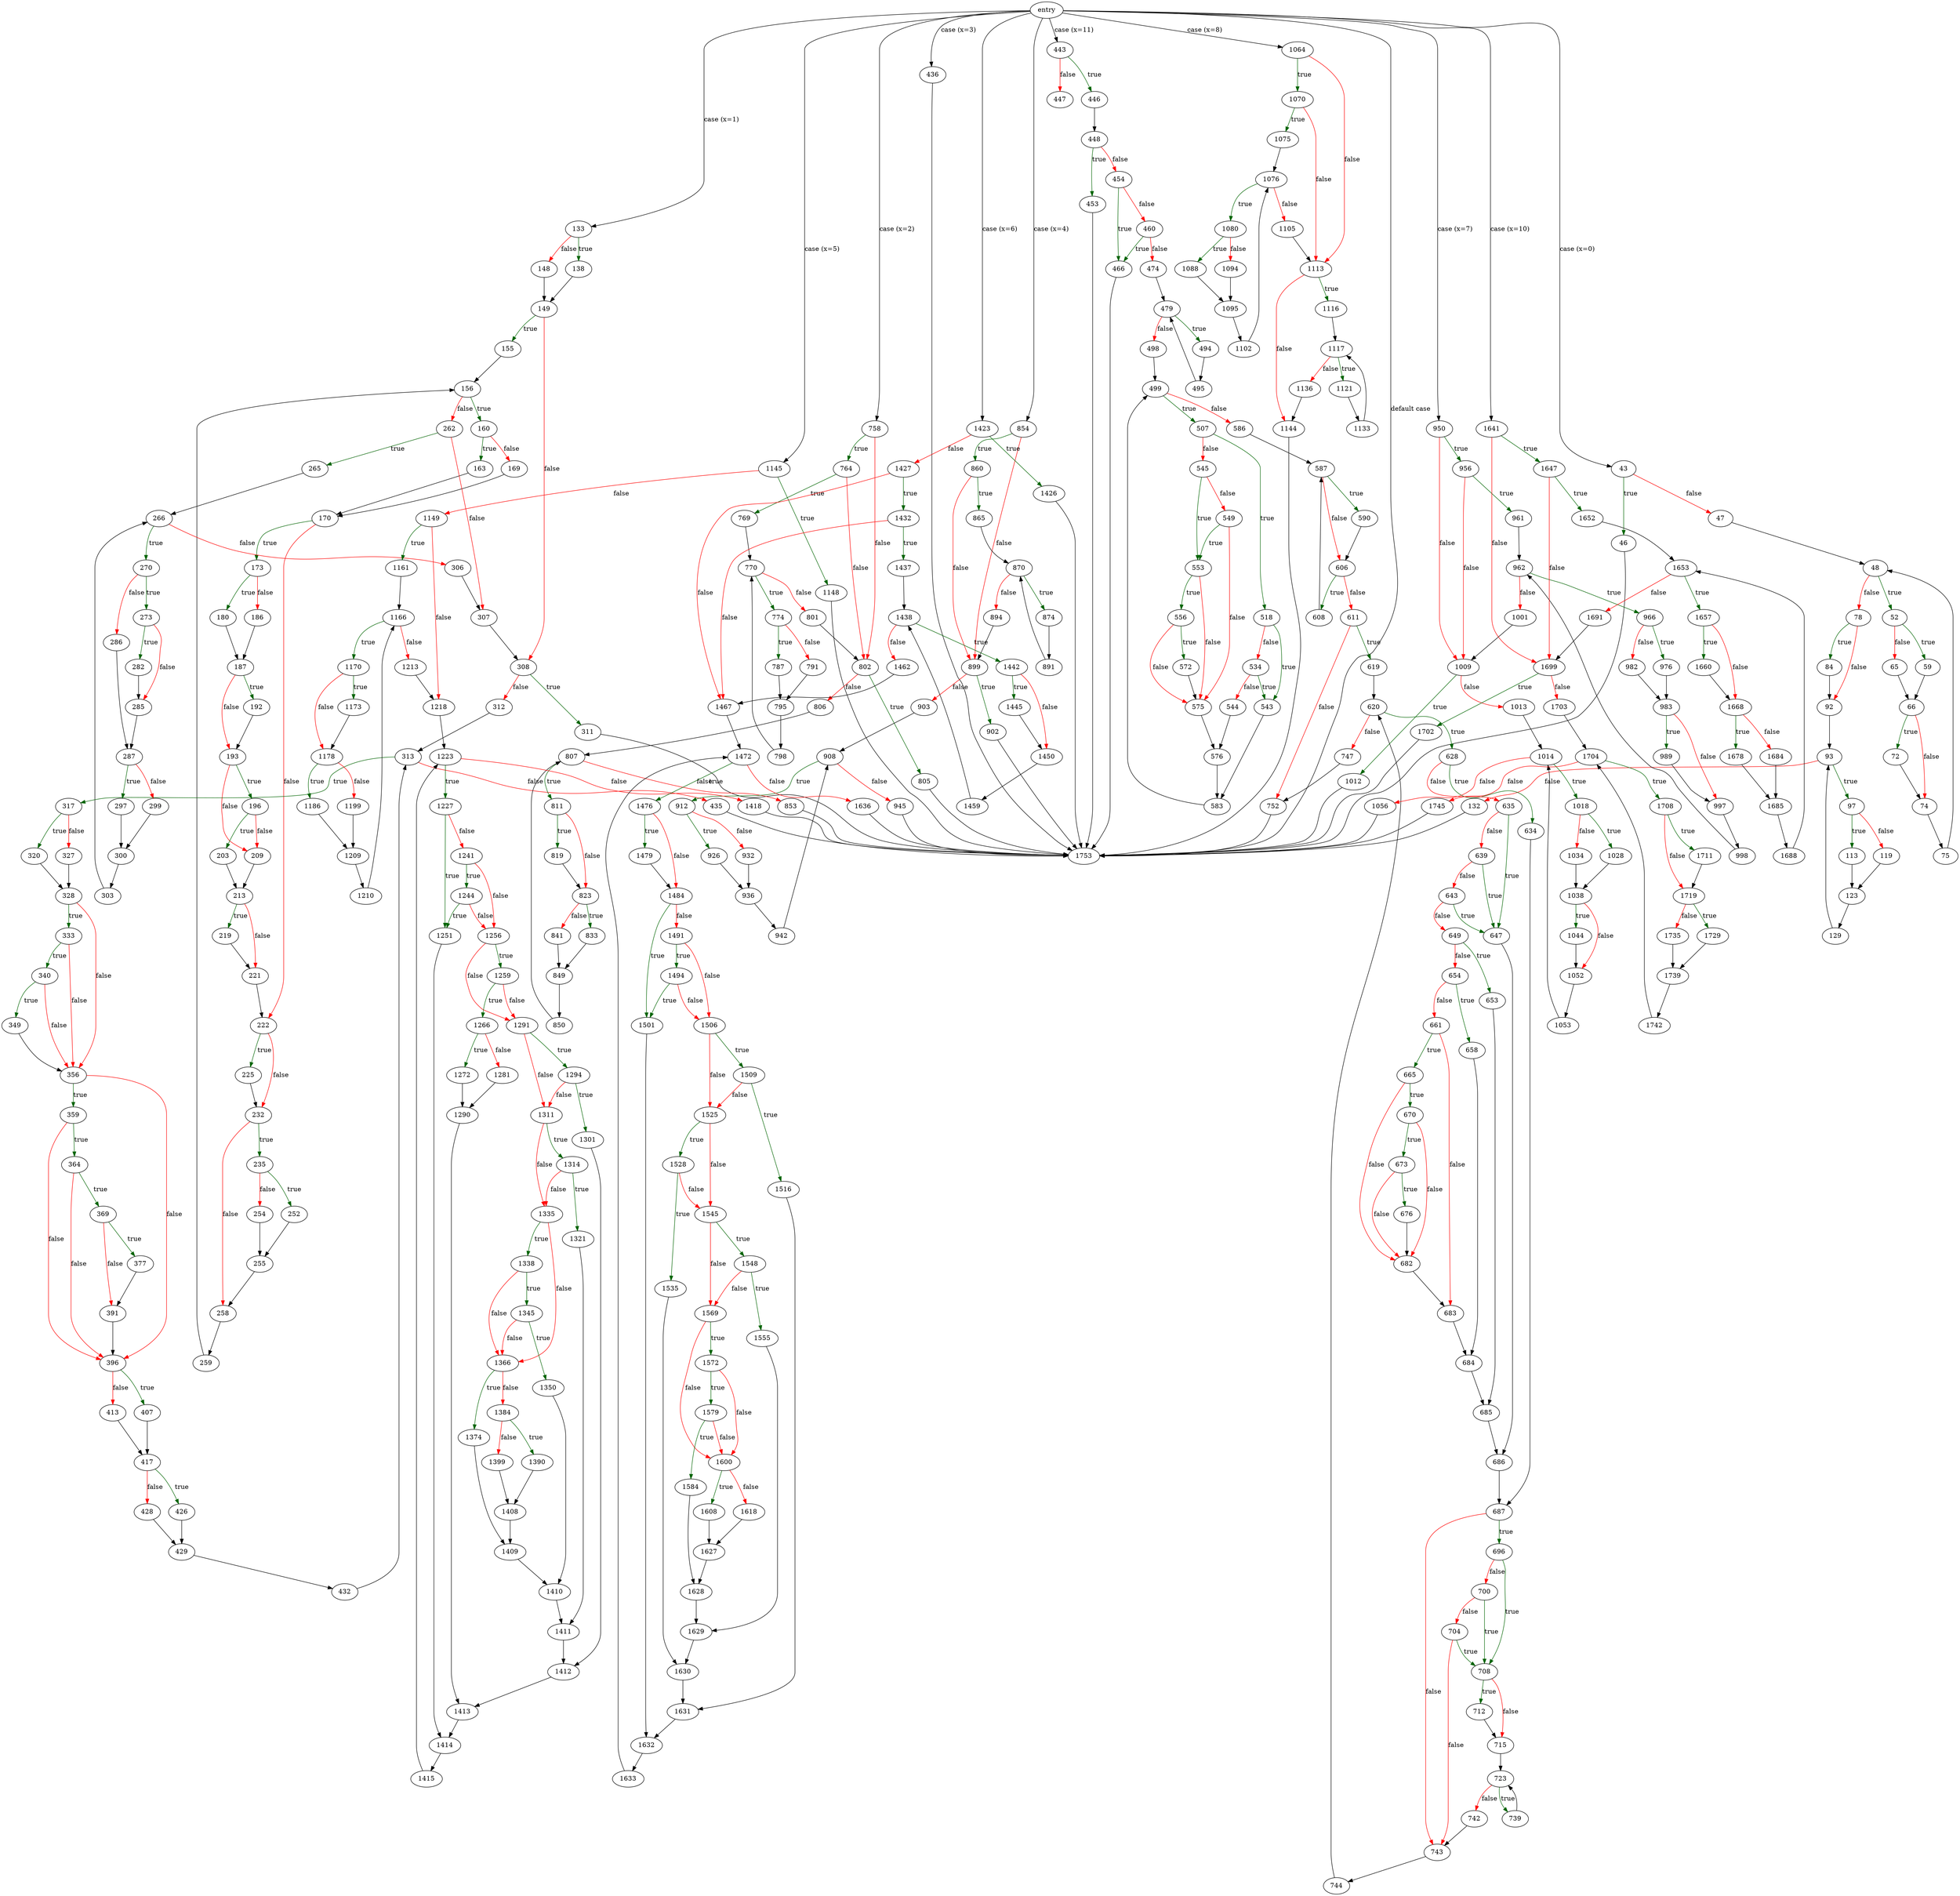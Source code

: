 digraph "shell_callback" {
	// Node definitions.
	5 [label=entry];
	43;
	46;
	47;
	48;
	52;
	59;
	65;
	66;
	72;
	74;
	75;
	78;
	84;
	92;
	93;
	97;
	113;
	119;
	123;
	129;
	132;
	133;
	138;
	148;
	149;
	155;
	156;
	160;
	163;
	169;
	170;
	173;
	180;
	186;
	187;
	192;
	193;
	196;
	203;
	209;
	213;
	219;
	221;
	222;
	225;
	232;
	235;
	252;
	254;
	255;
	258;
	259;
	262;
	265;
	266;
	270;
	273;
	282;
	285;
	286;
	287;
	297;
	299;
	300;
	303;
	306;
	307;
	308;
	311;
	312;
	313;
	317;
	320;
	327;
	328;
	333;
	340;
	349;
	356;
	359;
	364;
	369;
	377;
	391;
	396;
	407;
	413;
	417;
	426;
	428;
	429;
	432;
	435;
	436;
	443;
	446;
	447;
	448;
	453;
	454;
	460;
	466;
	474;
	479;
	494;
	495;
	498;
	499;
	507;
	518;
	534;
	543;
	544;
	545;
	549;
	553;
	556;
	572;
	575;
	576;
	583;
	586;
	587;
	590;
	606;
	608;
	611;
	619;
	620;
	628;
	634;
	635;
	639;
	643;
	647;
	649;
	653;
	654;
	658;
	661;
	665;
	670;
	673;
	676;
	682;
	683;
	684;
	685;
	686;
	687;
	696;
	700;
	704;
	708;
	712;
	715;
	723;
	739;
	742;
	743;
	744;
	747;
	752;
	758;
	764;
	769;
	770;
	774;
	787;
	791;
	795;
	798;
	801;
	802;
	805;
	806;
	807;
	811;
	819;
	823;
	833;
	841;
	849;
	850;
	853;
	854;
	860;
	865;
	870;
	874;
	891;
	894;
	899;
	902;
	903;
	908;
	912;
	926;
	932;
	936;
	942;
	945;
	950;
	956;
	961;
	962;
	966;
	976;
	982;
	983;
	989;
	997;
	998;
	1001;
	1009;
	1012;
	1013;
	1014;
	1018;
	1028;
	1034;
	1038;
	1044;
	1052;
	1053;
	1056;
	1064;
	1070;
	1075;
	1076;
	1080;
	1088;
	1094;
	1095;
	1102;
	1105;
	1113;
	1116;
	1117;
	1121;
	1133;
	1136;
	1144;
	1145;
	1148;
	1149;
	1161;
	1166;
	1170;
	1173;
	1178;
	1186;
	1199;
	1209;
	1210;
	1213;
	1218;
	1223;
	1227;
	1241;
	1244;
	1251;
	1256;
	1259;
	1266;
	1272;
	1281;
	1290;
	1291;
	1294;
	1301;
	1311;
	1314;
	1321;
	1335;
	1338;
	1345;
	1350;
	1366;
	1374;
	1384;
	1390;
	1399;
	1408;
	1409;
	1410;
	1411;
	1412;
	1413;
	1414;
	1415;
	1418;
	1423;
	1426;
	1427;
	1432;
	1437;
	1438;
	1442;
	1445;
	1450;
	1459;
	1462;
	1467;
	1472;
	1476;
	1479;
	1484;
	1491;
	1494;
	1501;
	1506;
	1509;
	1516;
	1525;
	1528;
	1535;
	1545;
	1548;
	1555;
	1569;
	1572;
	1579;
	1584;
	1600;
	1608;
	1618;
	1627;
	1628;
	1629;
	1630;
	1631;
	1632;
	1633;
	1636;
	1641;
	1647;
	1652;
	1653;
	1657;
	1660;
	1668;
	1678;
	1684;
	1685;
	1688;
	1691;
	1699;
	1702;
	1703;
	1704;
	1708;
	1711;
	1719;
	1729;
	1735;
	1739;
	1742;
	1745;
	1753;

	// Edge definitions.
	5 -> 43 [label="case (x=0)"];
	5 -> 133 [label="case (x=1)"];
	5 -> 436 [label="case (x=3)"];
	5 -> 443 [label="case (x=11)"];
	5 -> 758 [label="case (x=2)"];
	5 -> 854 [label="case (x=4)"];
	5 -> 950 [label="case (x=7)"];
	5 -> 1064 [label="case (x=8)"];
	5 -> 1145 [label="case (x=5)"];
	5 -> 1423 [label="case (x=6)"];
	5 -> 1641 [label="case (x=10)"];
	5 -> 1753 [label="default case"];
	43 -> 46 [
		color=darkgreen
		label=true
	];
	43 -> 47 [
		color=red
		label=false
	];
	46 -> 1753;
	47 -> 48;
	48 -> 52 [
		color=darkgreen
		label=true
	];
	48 -> 78 [
		color=red
		label=false
	];
	52 -> 59 [
		color=darkgreen
		label=true
	];
	52 -> 65 [
		color=red
		label=false
	];
	59 -> 66;
	65 -> 66;
	66 -> 72 [
		color=darkgreen
		label=true
	];
	66 -> 74 [
		color=red
		label=false
	];
	72 -> 74;
	74 -> 75;
	75 -> 48;
	78 -> 84 [
		color=darkgreen
		label=true
	];
	78 -> 92 [
		color=red
		label=false
	];
	84 -> 92;
	92 -> 93;
	93 -> 97 [
		color=darkgreen
		label=true
	];
	93 -> 132 [
		color=red
		label=false
	];
	97 -> 113 [
		color=darkgreen
		label=true
	];
	97 -> 119 [
		color=red
		label=false
	];
	113 -> 123;
	119 -> 123;
	123 -> 129;
	129 -> 93;
	132 -> 1753;
	133 -> 138 [
		color=darkgreen
		label=true
	];
	133 -> 148 [
		color=red
		label=false
	];
	138 -> 149;
	148 -> 149;
	149 -> 155 [
		color=darkgreen
		label=true
	];
	149 -> 308 [
		color=red
		label=false
	];
	155 -> 156;
	156 -> 160 [
		color=darkgreen
		label=true
	];
	156 -> 262 [
		color=red
		label=false
	];
	160 -> 163 [
		color=darkgreen
		label=true
	];
	160 -> 169 [
		color=red
		label=false
	];
	163 -> 170;
	169 -> 170;
	170 -> 173 [
		color=darkgreen
		label=true
	];
	170 -> 222 [
		color=red
		label=false
	];
	173 -> 180 [
		color=darkgreen
		label=true
	];
	173 -> 186 [
		color=red
		label=false
	];
	180 -> 187;
	186 -> 187;
	187 -> 192 [
		color=darkgreen
		label=true
	];
	187 -> 193 [
		color=red
		label=false
	];
	192 -> 193;
	193 -> 196 [
		color=darkgreen
		label=true
	];
	193 -> 209 [
		color=red
		label=false
	];
	196 -> 203 [
		color=darkgreen
		label=true
	];
	196 -> 209 [
		color=red
		label=false
	];
	203 -> 213;
	209 -> 213;
	213 -> 219 [
		color=darkgreen
		label=true
	];
	213 -> 221 [
		color=red
		label=false
	];
	219 -> 221;
	221 -> 222;
	222 -> 225 [
		color=darkgreen
		label=true
	];
	222 -> 232 [
		color=red
		label=false
	];
	225 -> 232;
	232 -> 235 [
		color=darkgreen
		label=true
	];
	232 -> 258 [
		color=red
		label=false
	];
	235 -> 252 [
		color=darkgreen
		label=true
	];
	235 -> 254 [
		color=red
		label=false
	];
	252 -> 255;
	254 -> 255;
	255 -> 258;
	258 -> 259;
	259 -> 156;
	262 -> 265 [
		color=darkgreen
		label=true
	];
	262 -> 307 [
		color=red
		label=false
	];
	265 -> 266;
	266 -> 270 [
		color=darkgreen
		label=true
	];
	266 -> 306 [
		color=red
		label=false
	];
	270 -> 273 [
		color=darkgreen
		label=true
	];
	270 -> 286 [
		color=red
		label=false
	];
	273 -> 282 [
		color=darkgreen
		label=true
	];
	273 -> 285 [
		color=red
		label=false
	];
	282 -> 285;
	285 -> 287;
	286 -> 287;
	287 -> 297 [
		color=darkgreen
		label=true
	];
	287 -> 299 [
		color=red
		label=false
	];
	297 -> 300;
	299 -> 300;
	300 -> 303;
	303 -> 266;
	306 -> 307;
	307 -> 308;
	308 -> 311 [
		color=darkgreen
		label=true
	];
	308 -> 312 [
		color=red
		label=false
	];
	311 -> 1753;
	312 -> 313;
	313 -> 317 [
		color=darkgreen
		label=true
	];
	313 -> 435 [
		color=red
		label=false
	];
	317 -> 320 [
		color=darkgreen
		label=true
	];
	317 -> 327 [
		color=red
		label=false
	];
	320 -> 328;
	327 -> 328;
	328 -> 333 [
		color=darkgreen
		label=true
	];
	328 -> 356 [
		color=red
		label=false
	];
	333 -> 340 [
		color=darkgreen
		label=true
	];
	333 -> 356 [
		color=red
		label=false
	];
	340 -> 349 [
		color=darkgreen
		label=true
	];
	340 -> 356 [
		color=red
		label=false
	];
	349 -> 356;
	356 -> 359 [
		color=darkgreen
		label=true
	];
	356 -> 396 [
		color=red
		label=false
	];
	359 -> 364 [
		color=darkgreen
		label=true
	];
	359 -> 396 [
		color=red
		label=false
	];
	364 -> 369 [
		color=darkgreen
		label=true
	];
	364 -> 396 [
		color=red
		label=false
	];
	369 -> 377 [
		color=darkgreen
		label=true
	];
	369 -> 391 [
		color=red
		label=false
	];
	377 -> 391;
	391 -> 396;
	396 -> 407 [
		color=darkgreen
		label=true
	];
	396 -> 413 [
		color=red
		label=false
	];
	407 -> 417;
	413 -> 417;
	417 -> 426 [
		color=darkgreen
		label=true
	];
	417 -> 428 [
		color=red
		label=false
	];
	426 -> 429;
	428 -> 429;
	429 -> 432;
	432 -> 313;
	435 -> 1753;
	436 -> 1753;
	443 -> 446 [
		color=darkgreen
		label=true
	];
	443 -> 447 [
		color=red
		label=false
	];
	446 -> 448;
	448 -> 453 [
		color=darkgreen
		label=true
	];
	448 -> 454 [
		color=red
		label=false
	];
	453 -> 1753;
	454 -> 460 [
		color=red
		label=false
	];
	454 -> 466 [
		color=darkgreen
		label=true
	];
	460 -> 466 [
		color=darkgreen
		label=true
	];
	460 -> 474 [
		color=red
		label=false
	];
	466 -> 1753;
	474 -> 479;
	479 -> 494 [
		color=darkgreen
		label=true
	];
	479 -> 498 [
		color=red
		label=false
	];
	494 -> 495;
	495 -> 479;
	498 -> 499;
	499 -> 507 [
		color=darkgreen
		label=true
	];
	499 -> 586 [
		color=red
		label=false
	];
	507 -> 518 [
		color=darkgreen
		label=true
	];
	507 -> 545 [
		color=red
		label=false
	];
	518 -> 534 [
		color=red
		label=false
	];
	518 -> 543 [
		color=darkgreen
		label=true
	];
	534 -> 543 [
		color=darkgreen
		label=true
	];
	534 -> 544 [
		color=red
		label=false
	];
	543 -> 583;
	544 -> 576;
	545 -> 549 [
		color=red
		label=false
	];
	545 -> 553 [
		color=darkgreen
		label=true
	];
	549 -> 553 [
		color=darkgreen
		label=true
	];
	549 -> 575 [
		color=red
		label=false
	];
	553 -> 556 [
		color=darkgreen
		label=true
	];
	553 -> 575 [
		color=red
		label=false
	];
	556 -> 572 [
		color=darkgreen
		label=true
	];
	556 -> 575 [
		color=red
		label=false
	];
	572 -> 575;
	575 -> 576;
	576 -> 583;
	583 -> 499;
	586 -> 587;
	587 -> 590 [
		color=darkgreen
		label=true
	];
	587 -> 606 [
		color=red
		label=false
	];
	590 -> 606;
	606 -> 608 [
		color=darkgreen
		label=true
	];
	606 -> 611 [
		color=red
		label=false
	];
	608 -> 587;
	611 -> 619 [
		color=darkgreen
		label=true
	];
	611 -> 752 [
		color=red
		label=false
	];
	619 -> 620;
	620 -> 628 [
		color=darkgreen
		label=true
	];
	620 -> 747 [
		color=red
		label=false
	];
	628 -> 634 [
		color=darkgreen
		label=true
	];
	628 -> 635 [
		color=red
		label=false
	];
	634 -> 687;
	635 -> 639 [
		color=red
		label=false
	];
	635 -> 647 [
		color=darkgreen
		label=true
	];
	639 -> 643 [
		color=red
		label=false
	];
	639 -> 647 [
		color=darkgreen
		label=true
	];
	643 -> 647 [
		color=darkgreen
		label=true
	];
	643 -> 649 [
		color=red
		label=false
	];
	647 -> 686;
	649 -> 653 [
		color=darkgreen
		label=true
	];
	649 -> 654 [
		color=red
		label=false
	];
	653 -> 685;
	654 -> 658 [
		color=darkgreen
		label=true
	];
	654 -> 661 [
		color=red
		label=false
	];
	658 -> 684;
	661 -> 665 [
		color=darkgreen
		label=true
	];
	661 -> 683 [
		color=red
		label=false
	];
	665 -> 670 [
		color=darkgreen
		label=true
	];
	665 -> 682 [
		color=red
		label=false
	];
	670 -> 673 [
		color=darkgreen
		label=true
	];
	670 -> 682 [
		color=red
		label=false
	];
	673 -> 676 [
		color=darkgreen
		label=true
	];
	673 -> 682 [
		color=red
		label=false
	];
	676 -> 682;
	682 -> 683;
	683 -> 684;
	684 -> 685;
	685 -> 686;
	686 -> 687;
	687 -> 696 [
		color=darkgreen
		label=true
	];
	687 -> 743 [
		color=red
		label=false
	];
	696 -> 700 [
		color=red
		label=false
	];
	696 -> 708 [
		color=darkgreen
		label=true
	];
	700 -> 704 [
		color=red
		label=false
	];
	700 -> 708 [
		color=darkgreen
		label=true
	];
	704 -> 708 [
		color=darkgreen
		label=true
	];
	704 -> 743 [
		color=red
		label=false
	];
	708 -> 712 [
		color=darkgreen
		label=true
	];
	708 -> 715 [
		color=red
		label=false
	];
	712 -> 715;
	715 -> 723;
	723 -> 739 [
		color=darkgreen
		label=true
	];
	723 -> 742 [
		color=red
		label=false
	];
	739 -> 723;
	742 -> 743;
	743 -> 744;
	744 -> 620;
	747 -> 752;
	752 -> 1753;
	758 -> 764 [
		color=darkgreen
		label=true
	];
	758 -> 802 [
		color=red
		label=false
	];
	764 -> 769 [
		color=darkgreen
		label=true
	];
	764 -> 802 [
		color=red
		label=false
	];
	769 -> 770;
	770 -> 774 [
		color=darkgreen
		label=true
	];
	770 -> 801 [
		color=red
		label=false
	];
	774 -> 787 [
		color=darkgreen
		label=true
	];
	774 -> 791 [
		color=red
		label=false
	];
	787 -> 795;
	791 -> 795;
	795 -> 798;
	798 -> 770;
	801 -> 802;
	802 -> 805 [
		color=darkgreen
		label=true
	];
	802 -> 806 [
		color=red
		label=false
	];
	805 -> 1753;
	806 -> 807;
	807 -> 811 [
		color=darkgreen
		label=true
	];
	807 -> 853 [
		color=red
		label=false
	];
	811 -> 819 [
		color=darkgreen
		label=true
	];
	811 -> 823 [
		color=red
		label=false
	];
	819 -> 823;
	823 -> 833 [
		color=darkgreen
		label=true
	];
	823 -> 841 [
		color=red
		label=false
	];
	833 -> 849;
	841 -> 849;
	849 -> 850;
	850 -> 807;
	853 -> 1753;
	854 -> 860 [
		color=darkgreen
		label=true
	];
	854 -> 899 [
		color=red
		label=false
	];
	860 -> 865 [
		color=darkgreen
		label=true
	];
	860 -> 899 [
		color=red
		label=false
	];
	865 -> 870;
	870 -> 874 [
		color=darkgreen
		label=true
	];
	870 -> 894 [
		color=red
		label=false
	];
	874 -> 891;
	891 -> 870;
	894 -> 899;
	899 -> 902 [
		color=darkgreen
		label=true
	];
	899 -> 903 [
		color=red
		label=false
	];
	902 -> 1753;
	903 -> 908;
	908 -> 912 [
		color=darkgreen
		label=true
	];
	908 -> 945 [
		color=red
		label=false
	];
	912 -> 926 [
		color=darkgreen
		label=true
	];
	912 -> 932 [
		color=red
		label=false
	];
	926 -> 936;
	932 -> 936;
	936 -> 942;
	942 -> 908;
	945 -> 1753;
	950 -> 956 [
		color=darkgreen
		label=true
	];
	950 -> 1009 [
		color=red
		label=false
	];
	956 -> 961 [
		color=darkgreen
		label=true
	];
	956 -> 1009 [
		color=red
		label=false
	];
	961 -> 962;
	962 -> 966 [
		color=darkgreen
		label=true
	];
	962 -> 1001 [
		color=red
		label=false
	];
	966 -> 976 [
		color=darkgreen
		label=true
	];
	966 -> 982 [
		color=red
		label=false
	];
	976 -> 983;
	982 -> 983;
	983 -> 989 [
		color=darkgreen
		label=true
	];
	983 -> 997 [
		color=red
		label=false
	];
	989 -> 997;
	997 -> 998;
	998 -> 962;
	1001 -> 1009;
	1009 -> 1012 [
		color=darkgreen
		label=true
	];
	1009 -> 1013 [
		color=red
		label=false
	];
	1012 -> 1753;
	1013 -> 1014;
	1014 -> 1018 [
		color=darkgreen
		label=true
	];
	1014 -> 1056 [
		color=red
		label=false
	];
	1018 -> 1028 [
		color=darkgreen
		label=true
	];
	1018 -> 1034 [
		color=red
		label=false
	];
	1028 -> 1038;
	1034 -> 1038;
	1038 -> 1044 [
		color=darkgreen
		label=true
	];
	1038 -> 1052 [
		color=red
		label=false
	];
	1044 -> 1052;
	1052 -> 1053;
	1053 -> 1014;
	1056 -> 1753;
	1064 -> 1070 [
		color=darkgreen
		label=true
	];
	1064 -> 1113 [
		color=red
		label=false
	];
	1070 -> 1075 [
		color=darkgreen
		label=true
	];
	1070 -> 1113 [
		color=red
		label=false
	];
	1075 -> 1076;
	1076 -> 1080 [
		color=darkgreen
		label=true
	];
	1076 -> 1105 [
		color=red
		label=false
	];
	1080 -> 1088 [
		color=darkgreen
		label=true
	];
	1080 -> 1094 [
		color=red
		label=false
	];
	1088 -> 1095;
	1094 -> 1095;
	1095 -> 1102;
	1102 -> 1076;
	1105 -> 1113;
	1113 -> 1116 [
		color=darkgreen
		label=true
	];
	1113 -> 1144 [
		color=red
		label=false
	];
	1116 -> 1117;
	1117 -> 1121 [
		color=darkgreen
		label=true
	];
	1117 -> 1136 [
		color=red
		label=false
	];
	1121 -> 1133;
	1133 -> 1117;
	1136 -> 1144;
	1144 -> 1753;
	1145 -> 1148 [
		color=darkgreen
		label=true
	];
	1145 -> 1149 [
		color=red
		label=false
	];
	1148 -> 1753;
	1149 -> 1161 [
		color=darkgreen
		label=true
	];
	1149 -> 1218 [
		color=red
		label=false
	];
	1161 -> 1166;
	1166 -> 1170 [
		color=darkgreen
		label=true
	];
	1166 -> 1213 [
		color=red
		label=false
	];
	1170 -> 1173 [
		color=darkgreen
		label=true
	];
	1170 -> 1178 [
		color=red
		label=false
	];
	1173 -> 1178;
	1178 -> 1186 [
		color=darkgreen
		label=true
	];
	1178 -> 1199 [
		color=red
		label=false
	];
	1186 -> 1209;
	1199 -> 1209;
	1209 -> 1210;
	1210 -> 1166;
	1213 -> 1218;
	1218 -> 1223;
	1223 -> 1227 [
		color=darkgreen
		label=true
	];
	1223 -> 1418 [
		color=red
		label=false
	];
	1227 -> 1241 [
		color=red
		label=false
	];
	1227 -> 1251 [
		color=darkgreen
		label=true
	];
	1241 -> 1244 [
		color=darkgreen
		label=true
	];
	1241 -> 1256 [
		color=red
		label=false
	];
	1244 -> 1251 [
		color=darkgreen
		label=true
	];
	1244 -> 1256 [
		color=red
		label=false
	];
	1251 -> 1414;
	1256 -> 1259 [
		color=darkgreen
		label=true
	];
	1256 -> 1291 [
		color=red
		label=false
	];
	1259 -> 1266 [
		color=darkgreen
		label=true
	];
	1259 -> 1291 [
		color=red
		label=false
	];
	1266 -> 1272 [
		color=darkgreen
		label=true
	];
	1266 -> 1281 [
		color=red
		label=false
	];
	1272 -> 1290;
	1281 -> 1290;
	1290 -> 1413;
	1291 -> 1294 [
		color=darkgreen
		label=true
	];
	1291 -> 1311 [
		color=red
		label=false
	];
	1294 -> 1301 [
		color=darkgreen
		label=true
	];
	1294 -> 1311 [
		color=red
		label=false
	];
	1301 -> 1412;
	1311 -> 1314 [
		color=darkgreen
		label=true
	];
	1311 -> 1335 [
		color=red
		label=false
	];
	1314 -> 1321 [
		color=darkgreen
		label=true
	];
	1314 -> 1335 [
		color=red
		label=false
	];
	1321 -> 1411;
	1335 -> 1338 [
		color=darkgreen
		label=true
	];
	1335 -> 1366 [
		color=red
		label=false
	];
	1338 -> 1345 [
		color=darkgreen
		label=true
	];
	1338 -> 1366 [
		color=red
		label=false
	];
	1345 -> 1350 [
		color=darkgreen
		label=true
	];
	1345 -> 1366 [
		color=red
		label=false
	];
	1350 -> 1410;
	1366 -> 1374 [
		color=darkgreen
		label=true
	];
	1366 -> 1384 [
		color=red
		label=false
	];
	1374 -> 1409;
	1384 -> 1390 [
		color=darkgreen
		label=true
	];
	1384 -> 1399 [
		color=red
		label=false
	];
	1390 -> 1408;
	1399 -> 1408;
	1408 -> 1409;
	1409 -> 1410;
	1410 -> 1411;
	1411 -> 1412;
	1412 -> 1413;
	1413 -> 1414;
	1414 -> 1415;
	1415 -> 1223;
	1418 -> 1753;
	1423 -> 1426 [
		color=darkgreen
		label=true
	];
	1423 -> 1427 [
		color=red
		label=false
	];
	1426 -> 1753;
	1427 -> 1432 [
		color=darkgreen
		label=true
	];
	1427 -> 1467 [
		color=red
		label=false
	];
	1432 -> 1437 [
		color=darkgreen
		label=true
	];
	1432 -> 1467 [
		color=red
		label=false
	];
	1437 -> 1438;
	1438 -> 1442 [
		color=darkgreen
		label=true
	];
	1438 -> 1462 [
		color=red
		label=false
	];
	1442 -> 1445 [
		color=darkgreen
		label=true
	];
	1442 -> 1450 [
		color=red
		label=false
	];
	1445 -> 1450;
	1450 -> 1459;
	1459 -> 1438;
	1462 -> 1467;
	1467 -> 1472;
	1472 -> 1476 [
		color=darkgreen
		label=true
	];
	1472 -> 1636 [
		color=red
		label=false
	];
	1476 -> 1479 [
		color=darkgreen
		label=true
	];
	1476 -> 1484 [
		color=red
		label=false
	];
	1479 -> 1484;
	1484 -> 1491 [
		color=red
		label=false
	];
	1484 -> 1501 [
		color=darkgreen
		label=true
	];
	1491 -> 1494 [
		color=darkgreen
		label=true
	];
	1491 -> 1506 [
		color=red
		label=false
	];
	1494 -> 1501 [
		color=darkgreen
		label=true
	];
	1494 -> 1506 [
		color=red
		label=false
	];
	1501 -> 1632;
	1506 -> 1509 [
		color=darkgreen
		label=true
	];
	1506 -> 1525 [
		color=red
		label=false
	];
	1509 -> 1516 [
		color=darkgreen
		label=true
	];
	1509 -> 1525 [
		color=red
		label=false
	];
	1516 -> 1631;
	1525 -> 1528 [
		color=darkgreen
		label=true
	];
	1525 -> 1545 [
		color=red
		label=false
	];
	1528 -> 1535 [
		color=darkgreen
		label=true
	];
	1528 -> 1545 [
		color=red
		label=false
	];
	1535 -> 1630;
	1545 -> 1548 [
		color=darkgreen
		label=true
	];
	1545 -> 1569 [
		color=red
		label=false
	];
	1548 -> 1555 [
		color=darkgreen
		label=true
	];
	1548 -> 1569 [
		color=red
		label=false
	];
	1555 -> 1629;
	1569 -> 1572 [
		color=darkgreen
		label=true
	];
	1569 -> 1600 [
		color=red
		label=false
	];
	1572 -> 1579 [
		color=darkgreen
		label=true
	];
	1572 -> 1600 [
		color=red
		label=false
	];
	1579 -> 1584 [
		color=darkgreen
		label=true
	];
	1579 -> 1600 [
		color=red
		label=false
	];
	1584 -> 1628;
	1600 -> 1608 [
		color=darkgreen
		label=true
	];
	1600 -> 1618 [
		color=red
		label=false
	];
	1608 -> 1627;
	1618 -> 1627;
	1627 -> 1628;
	1628 -> 1629;
	1629 -> 1630;
	1630 -> 1631;
	1631 -> 1632;
	1632 -> 1633;
	1633 -> 1472;
	1636 -> 1753;
	1641 -> 1647 [
		color=darkgreen
		label=true
	];
	1641 -> 1699 [
		color=red
		label=false
	];
	1647 -> 1652 [
		color=darkgreen
		label=true
	];
	1647 -> 1699 [
		color=red
		label=false
	];
	1652 -> 1653;
	1653 -> 1657 [
		color=darkgreen
		label=true
	];
	1653 -> 1691 [
		color=red
		label=false
	];
	1657 -> 1660 [
		color=darkgreen
		label=true
	];
	1657 -> 1668 [
		color=red
		label=false
	];
	1660 -> 1668;
	1668 -> 1678 [
		color=darkgreen
		label=true
	];
	1668 -> 1684 [
		color=red
		label=false
	];
	1678 -> 1685;
	1684 -> 1685;
	1685 -> 1688;
	1688 -> 1653;
	1691 -> 1699;
	1699 -> 1702 [
		color=darkgreen
		label=true
	];
	1699 -> 1703 [
		color=red
		label=false
	];
	1702 -> 1753;
	1703 -> 1704;
	1704 -> 1708 [
		color=darkgreen
		label=true
	];
	1704 -> 1745 [
		color=red
		label=false
	];
	1708 -> 1711 [
		color=darkgreen
		label=true
	];
	1708 -> 1719 [
		color=red
		label=false
	];
	1711 -> 1719;
	1719 -> 1729 [
		color=darkgreen
		label=true
	];
	1719 -> 1735 [
		color=red
		label=false
	];
	1729 -> 1739;
	1735 -> 1739;
	1739 -> 1742;
	1742 -> 1704;
	1745 -> 1753;
}